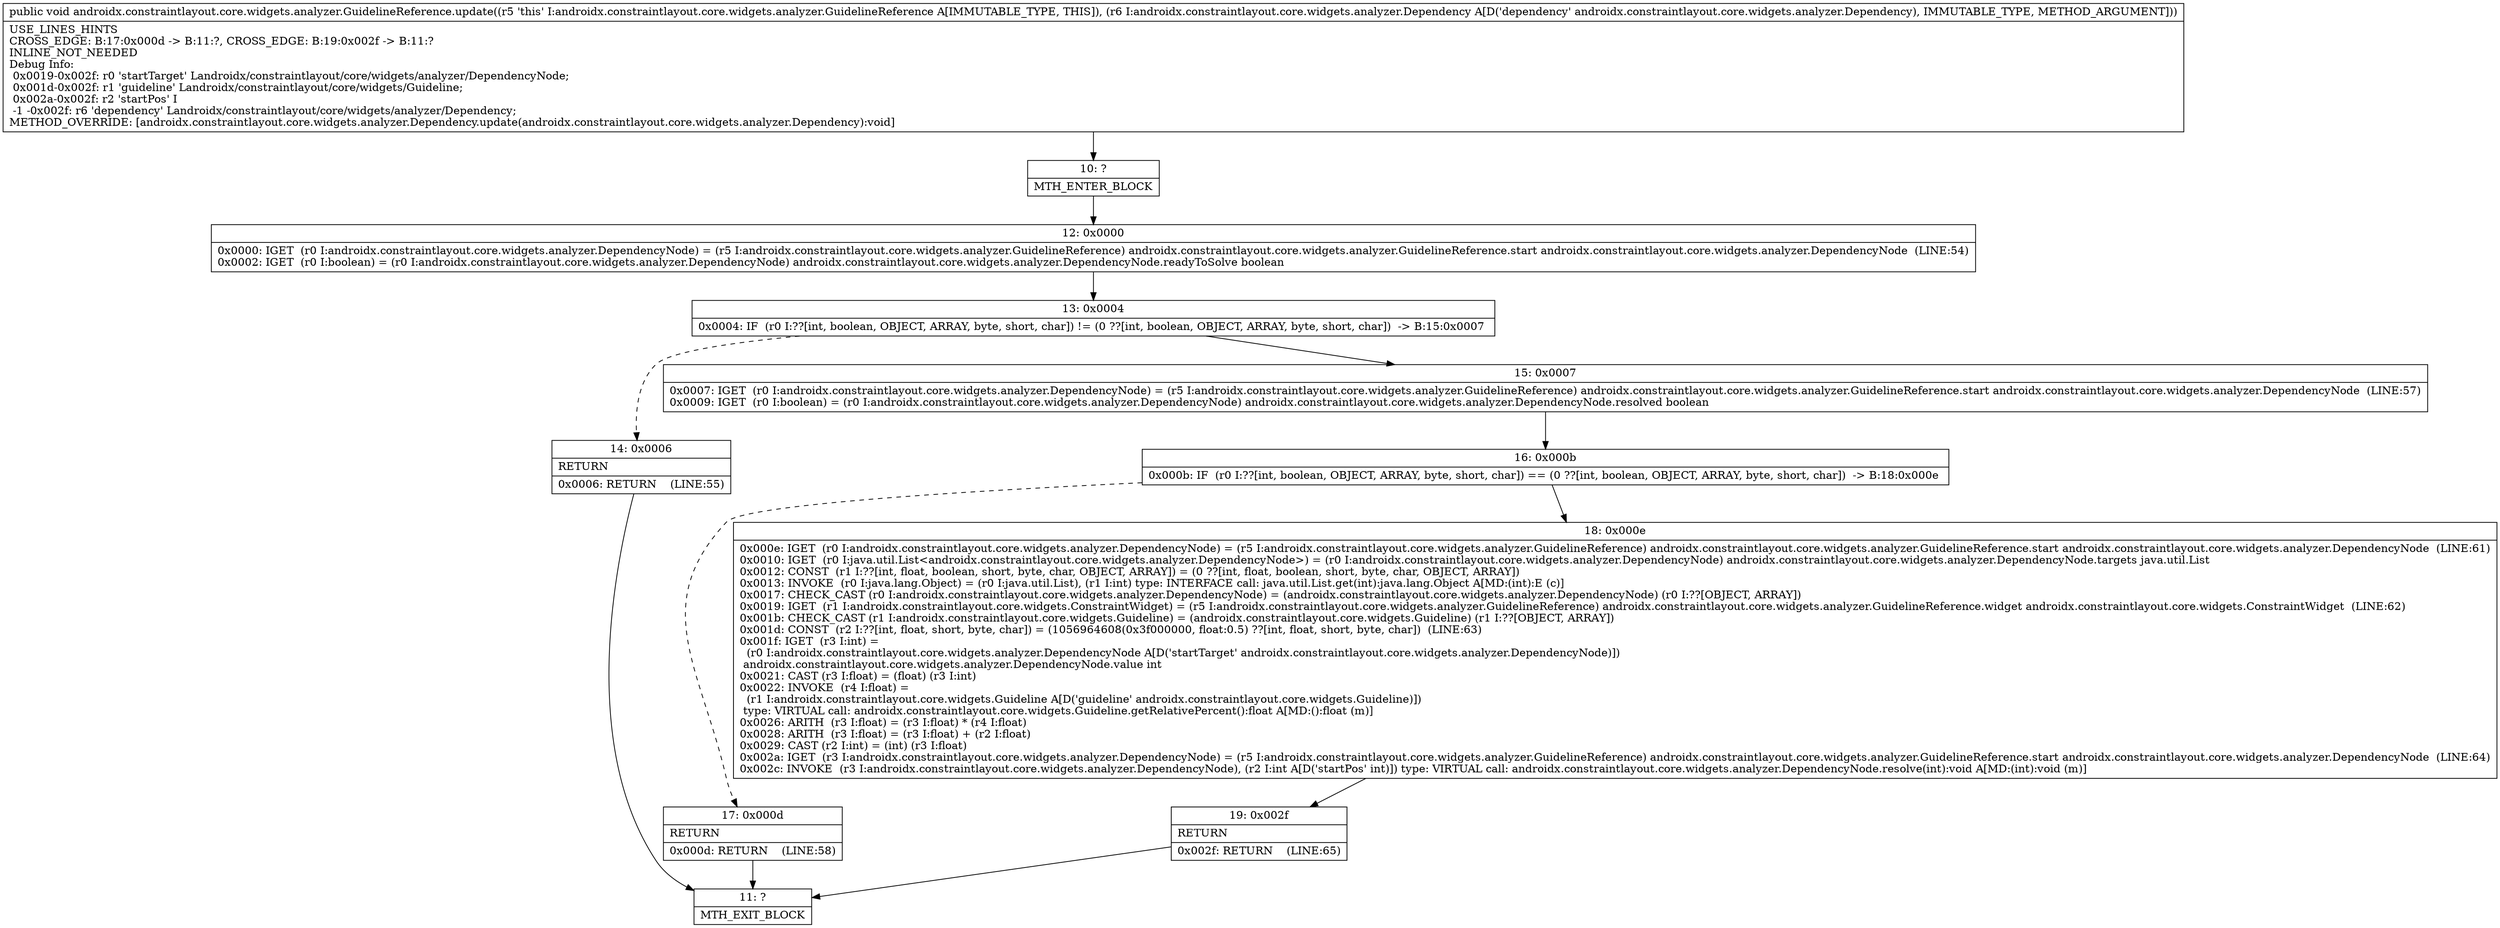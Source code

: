 digraph "CFG forandroidx.constraintlayout.core.widgets.analyzer.GuidelineReference.update(Landroidx\/constraintlayout\/core\/widgets\/analyzer\/Dependency;)V" {
Node_10 [shape=record,label="{10\:\ ?|MTH_ENTER_BLOCK\l}"];
Node_12 [shape=record,label="{12\:\ 0x0000|0x0000: IGET  (r0 I:androidx.constraintlayout.core.widgets.analyzer.DependencyNode) = (r5 I:androidx.constraintlayout.core.widgets.analyzer.GuidelineReference) androidx.constraintlayout.core.widgets.analyzer.GuidelineReference.start androidx.constraintlayout.core.widgets.analyzer.DependencyNode  (LINE:54)\l0x0002: IGET  (r0 I:boolean) = (r0 I:androidx.constraintlayout.core.widgets.analyzer.DependencyNode) androidx.constraintlayout.core.widgets.analyzer.DependencyNode.readyToSolve boolean \l}"];
Node_13 [shape=record,label="{13\:\ 0x0004|0x0004: IF  (r0 I:??[int, boolean, OBJECT, ARRAY, byte, short, char]) != (0 ??[int, boolean, OBJECT, ARRAY, byte, short, char])  \-\> B:15:0x0007 \l}"];
Node_14 [shape=record,label="{14\:\ 0x0006|RETURN\l|0x0006: RETURN    (LINE:55)\l}"];
Node_11 [shape=record,label="{11\:\ ?|MTH_EXIT_BLOCK\l}"];
Node_15 [shape=record,label="{15\:\ 0x0007|0x0007: IGET  (r0 I:androidx.constraintlayout.core.widgets.analyzer.DependencyNode) = (r5 I:androidx.constraintlayout.core.widgets.analyzer.GuidelineReference) androidx.constraintlayout.core.widgets.analyzer.GuidelineReference.start androidx.constraintlayout.core.widgets.analyzer.DependencyNode  (LINE:57)\l0x0009: IGET  (r0 I:boolean) = (r0 I:androidx.constraintlayout.core.widgets.analyzer.DependencyNode) androidx.constraintlayout.core.widgets.analyzer.DependencyNode.resolved boolean \l}"];
Node_16 [shape=record,label="{16\:\ 0x000b|0x000b: IF  (r0 I:??[int, boolean, OBJECT, ARRAY, byte, short, char]) == (0 ??[int, boolean, OBJECT, ARRAY, byte, short, char])  \-\> B:18:0x000e \l}"];
Node_17 [shape=record,label="{17\:\ 0x000d|RETURN\l|0x000d: RETURN    (LINE:58)\l}"];
Node_18 [shape=record,label="{18\:\ 0x000e|0x000e: IGET  (r0 I:androidx.constraintlayout.core.widgets.analyzer.DependencyNode) = (r5 I:androidx.constraintlayout.core.widgets.analyzer.GuidelineReference) androidx.constraintlayout.core.widgets.analyzer.GuidelineReference.start androidx.constraintlayout.core.widgets.analyzer.DependencyNode  (LINE:61)\l0x0010: IGET  (r0 I:java.util.List\<androidx.constraintlayout.core.widgets.analyzer.DependencyNode\>) = (r0 I:androidx.constraintlayout.core.widgets.analyzer.DependencyNode) androidx.constraintlayout.core.widgets.analyzer.DependencyNode.targets java.util.List \l0x0012: CONST  (r1 I:??[int, float, boolean, short, byte, char, OBJECT, ARRAY]) = (0 ??[int, float, boolean, short, byte, char, OBJECT, ARRAY]) \l0x0013: INVOKE  (r0 I:java.lang.Object) = (r0 I:java.util.List), (r1 I:int) type: INTERFACE call: java.util.List.get(int):java.lang.Object A[MD:(int):E (c)]\l0x0017: CHECK_CAST (r0 I:androidx.constraintlayout.core.widgets.analyzer.DependencyNode) = (androidx.constraintlayout.core.widgets.analyzer.DependencyNode) (r0 I:??[OBJECT, ARRAY]) \l0x0019: IGET  (r1 I:androidx.constraintlayout.core.widgets.ConstraintWidget) = (r5 I:androidx.constraintlayout.core.widgets.analyzer.GuidelineReference) androidx.constraintlayout.core.widgets.analyzer.GuidelineReference.widget androidx.constraintlayout.core.widgets.ConstraintWidget  (LINE:62)\l0x001b: CHECK_CAST (r1 I:androidx.constraintlayout.core.widgets.Guideline) = (androidx.constraintlayout.core.widgets.Guideline) (r1 I:??[OBJECT, ARRAY]) \l0x001d: CONST  (r2 I:??[int, float, short, byte, char]) = (1056964608(0x3f000000, float:0.5) ??[int, float, short, byte, char])  (LINE:63)\l0x001f: IGET  (r3 I:int) = \l  (r0 I:androidx.constraintlayout.core.widgets.analyzer.DependencyNode A[D('startTarget' androidx.constraintlayout.core.widgets.analyzer.DependencyNode)])\l androidx.constraintlayout.core.widgets.analyzer.DependencyNode.value int \l0x0021: CAST (r3 I:float) = (float) (r3 I:int) \l0x0022: INVOKE  (r4 I:float) = \l  (r1 I:androidx.constraintlayout.core.widgets.Guideline A[D('guideline' androidx.constraintlayout.core.widgets.Guideline)])\l type: VIRTUAL call: androidx.constraintlayout.core.widgets.Guideline.getRelativePercent():float A[MD:():float (m)]\l0x0026: ARITH  (r3 I:float) = (r3 I:float) * (r4 I:float) \l0x0028: ARITH  (r3 I:float) = (r3 I:float) + (r2 I:float) \l0x0029: CAST (r2 I:int) = (int) (r3 I:float) \l0x002a: IGET  (r3 I:androidx.constraintlayout.core.widgets.analyzer.DependencyNode) = (r5 I:androidx.constraintlayout.core.widgets.analyzer.GuidelineReference) androidx.constraintlayout.core.widgets.analyzer.GuidelineReference.start androidx.constraintlayout.core.widgets.analyzer.DependencyNode  (LINE:64)\l0x002c: INVOKE  (r3 I:androidx.constraintlayout.core.widgets.analyzer.DependencyNode), (r2 I:int A[D('startPos' int)]) type: VIRTUAL call: androidx.constraintlayout.core.widgets.analyzer.DependencyNode.resolve(int):void A[MD:(int):void (m)]\l}"];
Node_19 [shape=record,label="{19\:\ 0x002f|RETURN\l|0x002f: RETURN    (LINE:65)\l}"];
MethodNode[shape=record,label="{public void androidx.constraintlayout.core.widgets.analyzer.GuidelineReference.update((r5 'this' I:androidx.constraintlayout.core.widgets.analyzer.GuidelineReference A[IMMUTABLE_TYPE, THIS]), (r6 I:androidx.constraintlayout.core.widgets.analyzer.Dependency A[D('dependency' androidx.constraintlayout.core.widgets.analyzer.Dependency), IMMUTABLE_TYPE, METHOD_ARGUMENT]))  | USE_LINES_HINTS\lCROSS_EDGE: B:17:0x000d \-\> B:11:?, CROSS_EDGE: B:19:0x002f \-\> B:11:?\lINLINE_NOT_NEEDED\lDebug Info:\l  0x0019\-0x002f: r0 'startTarget' Landroidx\/constraintlayout\/core\/widgets\/analyzer\/DependencyNode;\l  0x001d\-0x002f: r1 'guideline' Landroidx\/constraintlayout\/core\/widgets\/Guideline;\l  0x002a\-0x002f: r2 'startPos' I\l  \-1 \-0x002f: r6 'dependency' Landroidx\/constraintlayout\/core\/widgets\/analyzer\/Dependency;\lMETHOD_OVERRIDE: [androidx.constraintlayout.core.widgets.analyzer.Dependency.update(androidx.constraintlayout.core.widgets.analyzer.Dependency):void]\l}"];
MethodNode -> Node_10;Node_10 -> Node_12;
Node_12 -> Node_13;
Node_13 -> Node_14[style=dashed];
Node_13 -> Node_15;
Node_14 -> Node_11;
Node_15 -> Node_16;
Node_16 -> Node_17[style=dashed];
Node_16 -> Node_18;
Node_17 -> Node_11;
Node_18 -> Node_19;
Node_19 -> Node_11;
}

